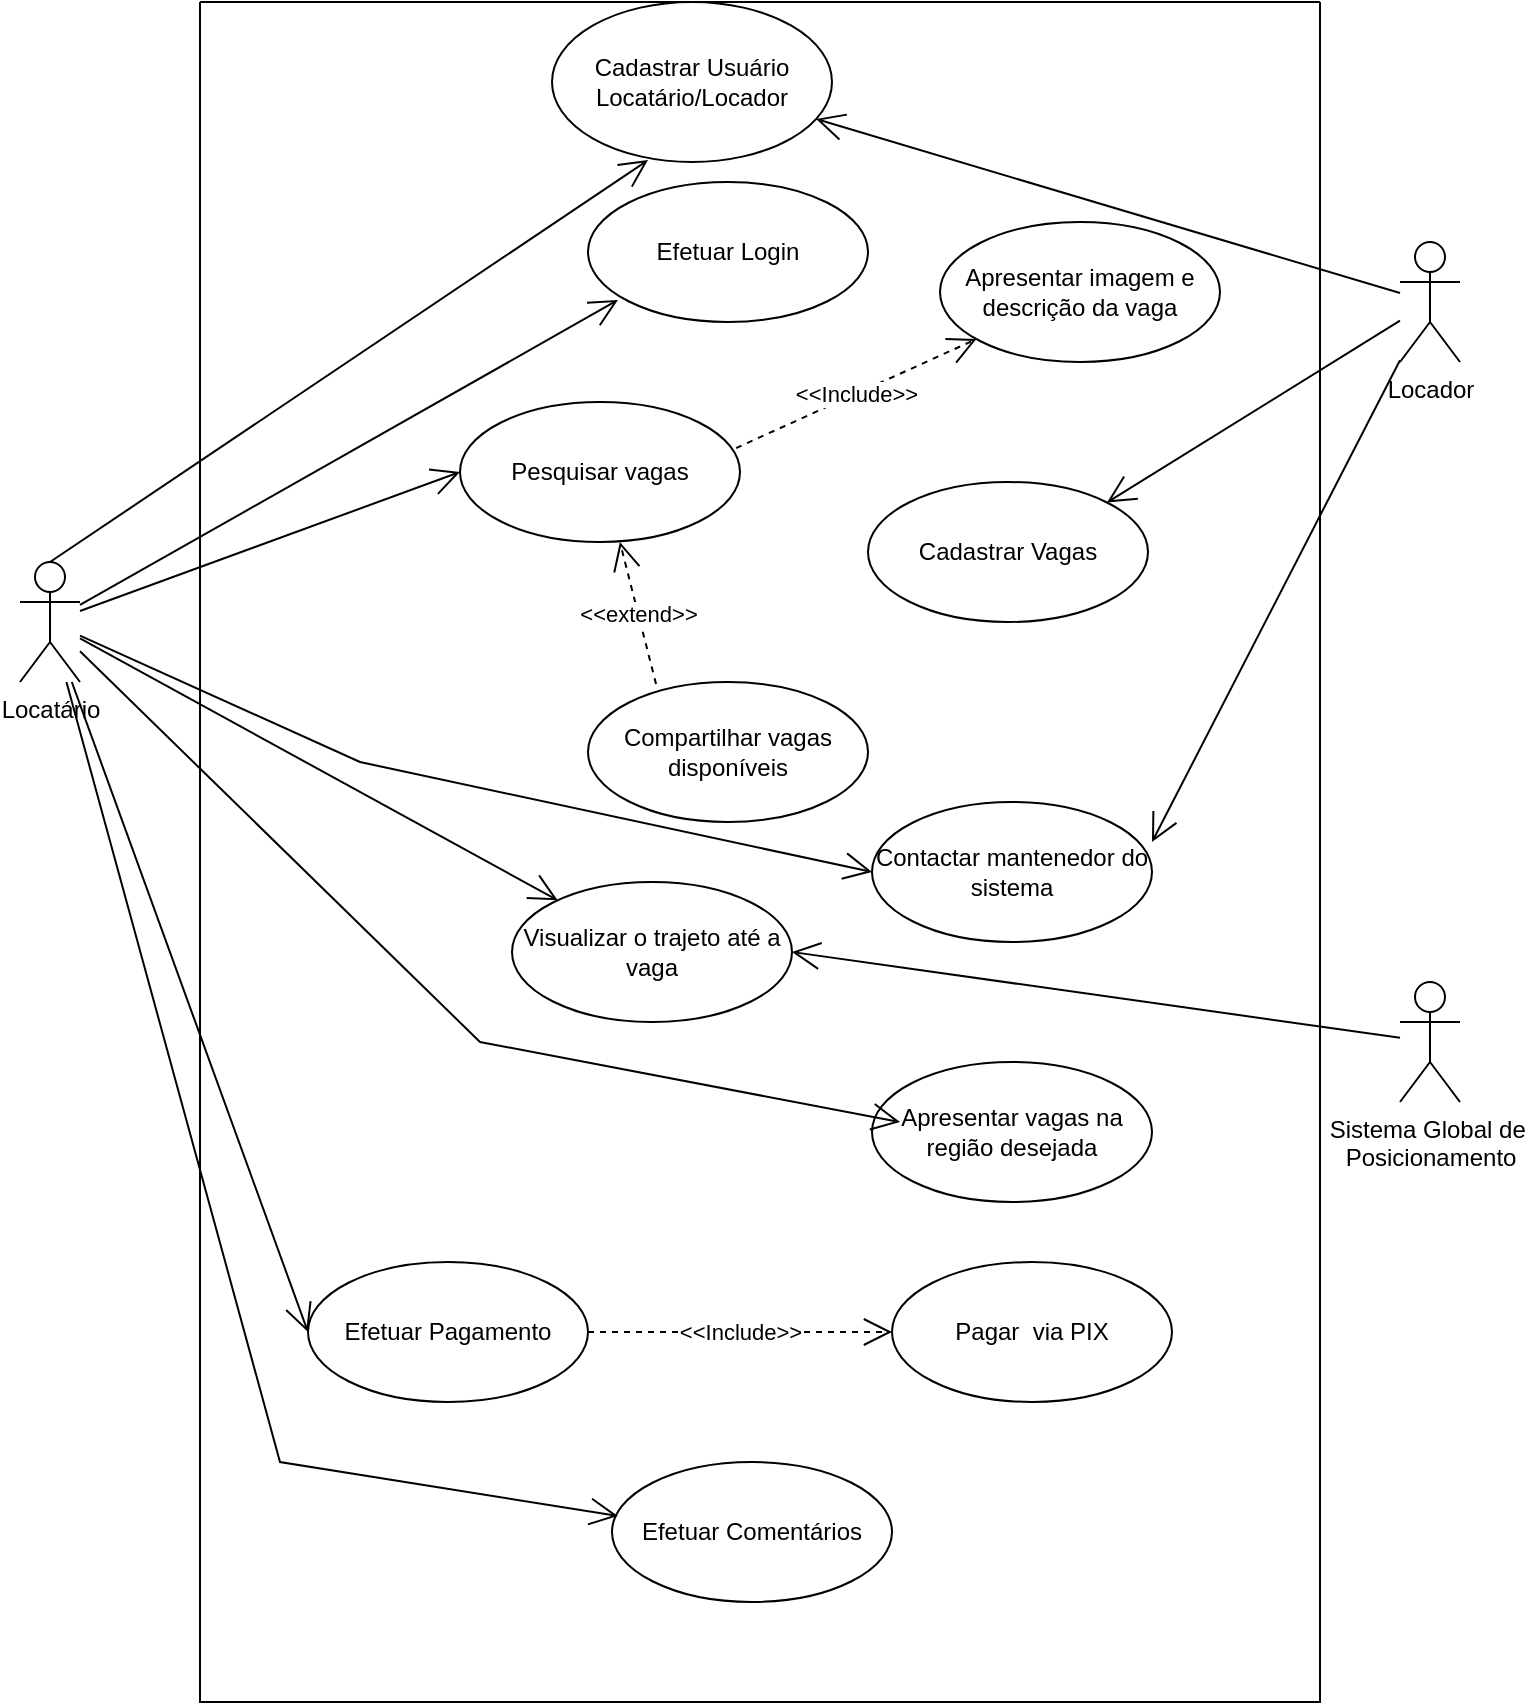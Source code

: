<mxfile version="21.6.9" type="github">
  <diagram name="Página-1" id="OqUmhLXzAGNoVV07hsoO">
    <mxGraphModel dx="880" dy="438" grid="1" gridSize="10" guides="1" tooltips="1" connect="1" arrows="1" fold="1" page="1" pageScale="1" pageWidth="827" pageHeight="1169" math="0" shadow="0">
      <root>
        <mxCell id="0" />
        <mxCell id="1" parent="0" />
        <mxCell id="7VLa77z8znclignIy_Kp-3" value="" style="swimlane;startSize=0;" vertex="1" parent="1">
          <mxGeometry x="130" y="160" width="560" height="850" as="geometry" />
        </mxCell>
        <mxCell id="7VLa77z8znclignIy_Kp-6" value="Apresentar vagas na região desejada" style="ellipse;whiteSpace=wrap;html=1;" vertex="1" parent="7VLa77z8znclignIy_Kp-3">
          <mxGeometry x="336" y="530" width="140" height="70" as="geometry" />
        </mxCell>
        <mxCell id="7VLa77z8znclignIy_Kp-8" value="Visualizar o trajeto até a vaga" style="ellipse;whiteSpace=wrap;html=1;" vertex="1" parent="7VLa77z8znclignIy_Kp-3">
          <mxGeometry x="156" y="440" width="140" height="70" as="geometry" />
        </mxCell>
        <mxCell id="7VLa77z8znclignIy_Kp-7" value="Apresentar imagem e descrição da vaga" style="ellipse;whiteSpace=wrap;html=1;" vertex="1" parent="7VLa77z8znclignIy_Kp-3">
          <mxGeometry x="370" y="110" width="140" height="70" as="geometry" />
        </mxCell>
        <mxCell id="7VLa77z8znclignIy_Kp-11" value="Cadastrar Usuário&lt;br&gt;Locatário/Locador" style="ellipse;whiteSpace=wrap;html=1;" vertex="1" parent="7VLa77z8znclignIy_Kp-3">
          <mxGeometry x="176" width="140" height="80" as="geometry" />
        </mxCell>
        <mxCell id="7VLa77z8znclignIy_Kp-13" value="Contactar mantenedor do sistema" style="ellipse;whiteSpace=wrap;html=1;" vertex="1" parent="7VLa77z8znclignIy_Kp-3">
          <mxGeometry x="336" y="400" width="140" height="70" as="geometry" />
        </mxCell>
        <mxCell id="7VLa77z8znclignIy_Kp-16" value="Efetuar Pagamento" style="ellipse;whiteSpace=wrap;html=1;" vertex="1" parent="7VLa77z8znclignIy_Kp-3">
          <mxGeometry x="54" y="630" width="140" height="70" as="geometry" />
        </mxCell>
        <mxCell id="7VLa77z8znclignIy_Kp-19" value="Efetuar Login" style="ellipse;whiteSpace=wrap;html=1;" vertex="1" parent="7VLa77z8znclignIy_Kp-3">
          <mxGeometry x="194" y="90" width="140" height="70" as="geometry" />
        </mxCell>
        <mxCell id="7VLa77z8znclignIy_Kp-18" value="Compartilhar vagas disponíveis" style="ellipse;whiteSpace=wrap;html=1;" vertex="1" parent="7VLa77z8znclignIy_Kp-3">
          <mxGeometry x="194" y="340" width="140" height="70" as="geometry" />
        </mxCell>
        <mxCell id="7VLa77z8znclignIy_Kp-17" value="Cadastrar Vagas" style="ellipse;whiteSpace=wrap;html=1;" vertex="1" parent="7VLa77z8znclignIy_Kp-3">
          <mxGeometry x="334" y="240" width="140" height="70" as="geometry" />
        </mxCell>
        <mxCell id="7VLa77z8znclignIy_Kp-15" value="Pagar&amp;nbsp; via PIX" style="ellipse;whiteSpace=wrap;html=1;" vertex="1" parent="7VLa77z8znclignIy_Kp-3">
          <mxGeometry x="346" y="630" width="140" height="70" as="geometry" />
        </mxCell>
        <mxCell id="7VLa77z8znclignIy_Kp-14" value="Efetuar Comentários" style="ellipse;whiteSpace=wrap;html=1;" vertex="1" parent="7VLa77z8znclignIy_Kp-3">
          <mxGeometry x="206" y="730" width="140" height="70" as="geometry" />
        </mxCell>
        <mxCell id="7VLa77z8znclignIy_Kp-12" value="Pesquisar vagas" style="ellipse;whiteSpace=wrap;html=1;" vertex="1" parent="7VLa77z8znclignIy_Kp-3">
          <mxGeometry x="130" y="200" width="140" height="70" as="geometry" />
        </mxCell>
        <mxCell id="7VLa77z8znclignIy_Kp-46" value="&amp;lt;&amp;lt;Include&amp;gt;&amp;gt;" style="endArrow=open;endSize=12;dashed=1;html=1;rounded=0;exitX=1;exitY=0.5;exitDx=0;exitDy=0;entryX=0;entryY=0.5;entryDx=0;entryDy=0;" edge="1" parent="7VLa77z8znclignIy_Kp-3" source="7VLa77z8znclignIy_Kp-16" target="7VLa77z8znclignIy_Kp-15">
          <mxGeometry width="160" relative="1" as="geometry">
            <mxPoint x="180" y="560" as="sourcePoint" />
            <mxPoint x="340" y="560" as="targetPoint" />
          </mxGeometry>
        </mxCell>
        <mxCell id="7VLa77z8znclignIy_Kp-47" value="&amp;lt;&amp;lt;Include&amp;gt;&amp;gt;" style="endArrow=open;endSize=12;dashed=1;html=1;rounded=0;exitX=0.986;exitY=0.329;exitDx=0;exitDy=0;exitPerimeter=0;" edge="1" parent="7VLa77z8znclignIy_Kp-3" source="7VLa77z8znclignIy_Kp-12" target="7VLa77z8znclignIy_Kp-7">
          <mxGeometry width="160" relative="1" as="geometry">
            <mxPoint x="170" y="160" as="sourcePoint" />
            <mxPoint x="376" y="165" as="targetPoint" />
          </mxGeometry>
        </mxCell>
        <mxCell id="7VLa77z8znclignIy_Kp-50" value="&amp;lt;&amp;lt;extend&amp;gt;&amp;gt;" style="endArrow=open;endSize=12;dashed=1;html=1;rounded=0;exitX=0.243;exitY=0.014;exitDx=0;exitDy=0;exitPerimeter=0;entryX=0.571;entryY=1;entryDx=0;entryDy=0;entryPerimeter=0;" edge="1" parent="7VLa77z8znclignIy_Kp-3" source="7VLa77z8znclignIy_Kp-18" target="7VLa77z8znclignIy_Kp-12">
          <mxGeometry width="160" relative="1" as="geometry">
            <mxPoint x="170" y="260" as="sourcePoint" />
            <mxPoint x="330" y="260" as="targetPoint" />
          </mxGeometry>
        </mxCell>
        <mxCell id="7VLa77z8znclignIy_Kp-4" value="Locatário" style="shape=umlActor;verticalLabelPosition=bottom;verticalAlign=top;html=1;outlineConnect=0;" vertex="1" parent="1">
          <mxGeometry x="40" y="440" width="30" height="60" as="geometry" />
        </mxCell>
        <mxCell id="7VLa77z8znclignIy_Kp-5" value="Locador" style="shape=umlActor;verticalLabelPosition=bottom;verticalAlign=top;html=1;outlineConnect=0;" vertex="1" parent="1">
          <mxGeometry x="730" y="280" width="30" height="60" as="geometry" />
        </mxCell>
        <mxCell id="7VLa77z8znclignIy_Kp-10" value="Sistema Global de&amp;nbsp;&lt;br&gt;Posicionamento" style="shape=umlActor;verticalLabelPosition=bottom;verticalAlign=top;html=1;" vertex="1" parent="1">
          <mxGeometry x="730" y="650" width="30" height="60" as="geometry" />
        </mxCell>
        <mxCell id="7VLa77z8znclignIy_Kp-27" value="" style="endArrow=open;endFill=1;endSize=12;html=1;rounded=0;exitX=0.5;exitY=0;exitDx=0;exitDy=0;exitPerimeter=0;entryX=0.343;entryY=0.988;entryDx=0;entryDy=0;entryPerimeter=0;" edge="1" parent="1" source="7VLa77z8znclignIy_Kp-4" target="7VLa77z8znclignIy_Kp-11">
          <mxGeometry width="160" relative="1" as="geometry">
            <mxPoint x="70" y="462.14" as="sourcePoint" />
            <mxPoint x="245.008" y="200.004" as="targetPoint" />
          </mxGeometry>
        </mxCell>
        <mxCell id="7VLa77z8znclignIy_Kp-29" value="" style="endArrow=open;endFill=1;endSize=12;html=1;rounded=0;entryX=0.107;entryY=0.843;entryDx=0;entryDy=0;entryPerimeter=0;" edge="1" parent="1" source="7VLa77z8znclignIy_Kp-4" target="7VLa77z8znclignIy_Kp-19">
          <mxGeometry width="160" relative="1" as="geometry">
            <mxPoint x="300" y="330" as="sourcePoint" />
            <mxPoint x="460" y="330" as="targetPoint" />
          </mxGeometry>
        </mxCell>
        <mxCell id="7VLa77z8znclignIy_Kp-30" value="" style="endArrow=open;endFill=1;endSize=12;html=1;rounded=0;entryX=0;entryY=0.5;entryDx=0;entryDy=0;" edge="1" parent="1" source="7VLa77z8znclignIy_Kp-4" target="7VLa77z8znclignIy_Kp-12">
          <mxGeometry width="160" relative="1" as="geometry">
            <mxPoint x="300" y="330" as="sourcePoint" />
            <mxPoint x="256" y="423" as="targetPoint" />
          </mxGeometry>
        </mxCell>
        <mxCell id="7VLa77z8znclignIy_Kp-31" value="" style="endArrow=open;endFill=1;endSize=12;html=1;rounded=0;" edge="1" parent="1" source="7VLa77z8znclignIy_Kp-4" target="7VLa77z8znclignIy_Kp-8">
          <mxGeometry width="160" relative="1" as="geometry">
            <mxPoint x="300" y="630" as="sourcePoint" />
            <mxPoint x="460" y="630" as="targetPoint" />
          </mxGeometry>
        </mxCell>
        <mxCell id="7VLa77z8znclignIy_Kp-33" value="" style="endArrow=open;endFill=1;endSize=12;html=1;rounded=0;entryX=0;entryY=0.5;entryDx=0;entryDy=0;" edge="1" parent="1" source="7VLa77z8znclignIy_Kp-4" target="7VLa77z8znclignIy_Kp-16">
          <mxGeometry width="160" relative="1" as="geometry">
            <mxPoint x="300" y="630" as="sourcePoint" />
            <mxPoint x="460" y="630" as="targetPoint" />
          </mxGeometry>
        </mxCell>
        <mxCell id="7VLa77z8znclignIy_Kp-34" value="" style="endArrow=open;endFill=1;endSize=12;html=1;rounded=0;entryX=1;entryY=0;entryDx=0;entryDy=0;" edge="1" parent="1" source="7VLa77z8znclignIy_Kp-5" target="7VLa77z8znclignIy_Kp-17">
          <mxGeometry width="160" relative="1" as="geometry">
            <mxPoint x="300" y="330" as="sourcePoint" />
            <mxPoint x="460" y="330" as="targetPoint" />
          </mxGeometry>
        </mxCell>
        <mxCell id="7VLa77z8znclignIy_Kp-35" value="" style="endArrow=open;endFill=1;endSize=12;html=1;rounded=0;entryX=1;entryY=0.5;entryDx=0;entryDy=0;" edge="1" parent="1" source="7VLa77z8znclignIy_Kp-10" target="7VLa77z8znclignIy_Kp-8">
          <mxGeometry width="160" relative="1" as="geometry">
            <mxPoint x="300" y="630" as="sourcePoint" />
            <mxPoint x="460" y="630" as="targetPoint" />
          </mxGeometry>
        </mxCell>
        <mxCell id="7VLa77z8znclignIy_Kp-36" value="" style="endArrow=open;endFill=1;endSize=12;html=1;rounded=0;entryX=0.021;entryY=0.386;entryDx=0;entryDy=0;entryPerimeter=0;" edge="1" parent="1" source="7VLa77z8znclignIy_Kp-4" target="7VLa77z8znclignIy_Kp-14">
          <mxGeometry width="160" relative="1" as="geometry">
            <mxPoint x="300" y="730" as="sourcePoint" />
            <mxPoint x="160" y="530" as="targetPoint" />
            <Array as="points">
              <mxPoint x="170" y="890" />
            </Array>
          </mxGeometry>
        </mxCell>
        <mxCell id="7VLa77z8znclignIy_Kp-37" value="" style="endArrow=open;endFill=1;endSize=12;html=1;rounded=0;entryX=0;entryY=0.5;entryDx=0;entryDy=0;" edge="1" parent="1" source="7VLa77z8znclignIy_Kp-4" target="7VLa77z8znclignIy_Kp-13">
          <mxGeometry width="160" relative="1" as="geometry">
            <mxPoint x="300" y="420" as="sourcePoint" />
            <mxPoint x="460" y="420" as="targetPoint" />
            <Array as="points">
              <mxPoint x="210" y="540" />
            </Array>
          </mxGeometry>
        </mxCell>
        <mxCell id="7VLa77z8znclignIy_Kp-38" value="" style="endArrow=open;endFill=1;endSize=12;html=1;rounded=0;entryX=1;entryY=0.286;entryDx=0;entryDy=0;entryPerimeter=0;" edge="1" parent="1" source="7VLa77z8znclignIy_Kp-5" target="7VLa77z8znclignIy_Kp-13">
          <mxGeometry width="160" relative="1" as="geometry">
            <mxPoint x="300" y="520" as="sourcePoint" />
            <mxPoint x="460" y="520" as="targetPoint" />
          </mxGeometry>
        </mxCell>
        <mxCell id="7VLa77z8znclignIy_Kp-41" value="" style="endArrow=open;endFill=1;endSize=12;html=1;rounded=0;" edge="1" parent="1" source="7VLa77z8znclignIy_Kp-5" target="7VLa77z8znclignIy_Kp-11">
          <mxGeometry width="160" relative="1" as="geometry">
            <mxPoint x="300" y="220" as="sourcePoint" />
            <mxPoint x="460" y="220" as="targetPoint" />
          </mxGeometry>
        </mxCell>
        <mxCell id="7VLa77z8znclignIy_Kp-40" value="" style="endArrow=open;endFill=1;endSize=12;html=1;rounded=0;entryX=0.1;entryY=0.429;entryDx=0;entryDy=0;entryPerimeter=0;" edge="1" parent="1" source="7VLa77z8znclignIy_Kp-4" target="7VLa77z8znclignIy_Kp-6">
          <mxGeometry width="160" relative="1" as="geometry">
            <mxPoint x="110" y="499.98" as="sourcePoint" />
            <mxPoint x="446" y="700" as="targetPoint" />
            <Array as="points">
              <mxPoint x="270" y="680" />
            </Array>
          </mxGeometry>
        </mxCell>
      </root>
    </mxGraphModel>
  </diagram>
</mxfile>
